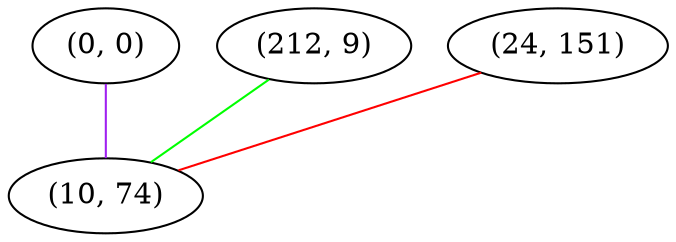 graph "" {
"(0, 0)";
"(212, 9)";
"(24, 151)";
"(10, 74)";
"(0, 0)" -- "(10, 74)"  [color=purple, key=0, weight=4];
"(212, 9)" -- "(10, 74)"  [color=green, key=0, weight=2];
"(24, 151)" -- "(10, 74)"  [color=red, key=0, weight=1];
}

